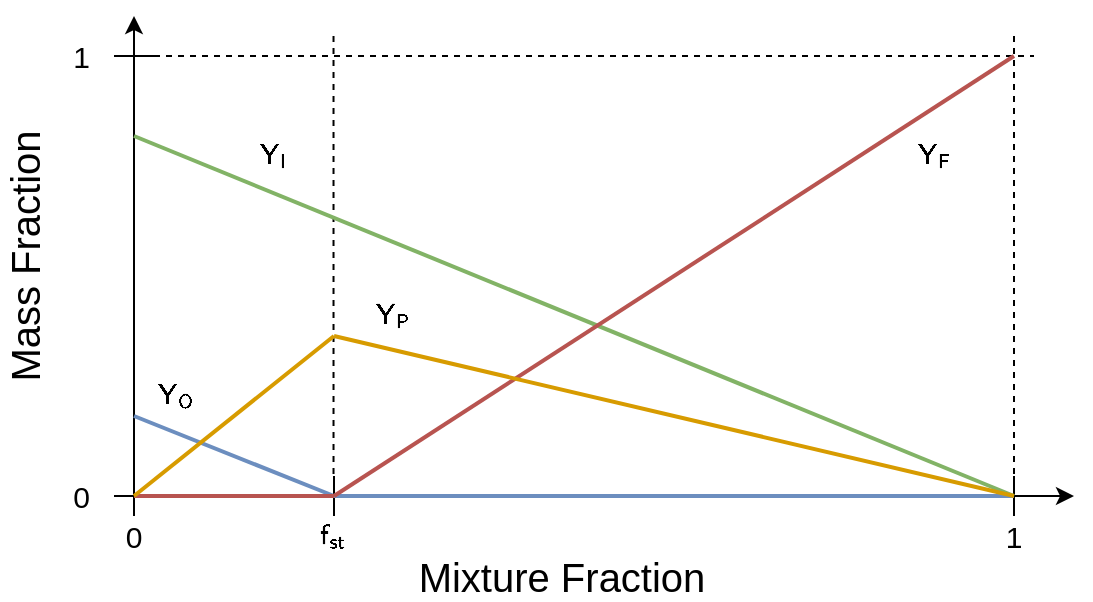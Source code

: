 <mxfile version="14.6.13" type="device"><diagram id="orqeq4ILJBw_RsnLSMlE" name="Page-1"><mxGraphModel dx="679" dy="431" grid="1" gridSize="10" guides="1" tooltips="1" connect="1" arrows="1" fold="1" page="1" pageScale="1" pageWidth="827" pageHeight="1169" math="1" shadow="0"><root><mxCell id="0"/><mxCell id="1" parent="0"/><mxCell id="tvLpAoHAf9bMOqzPL_QO-1" value="" style="endArrow=classic;html=1;" edge="1" parent="1"><mxGeometry width="50" height="50" relative="1" as="geometry"><mxPoint x="200" y="490" as="sourcePoint"/><mxPoint x="200" y="240" as="targetPoint"/></mxGeometry></mxCell><mxCell id="tvLpAoHAf9bMOqzPL_QO-2" value="" style="endArrow=classic;html=1;" edge="1" parent="1"><mxGeometry width="50" height="50" relative="1" as="geometry"><mxPoint x="190" y="480" as="sourcePoint"/><mxPoint x="670" y="480" as="targetPoint"/></mxGeometry></mxCell><mxCell id="tvLpAoHAf9bMOqzPL_QO-3" value="Mass Fraction" style="text;html=1;strokeColor=none;fillColor=none;align=center;verticalAlign=middle;whiteSpace=wrap;rounded=0;fontSize=20;rotation=270;" vertex="1" parent="1"><mxGeometry x="60" y="350" width="170" height="20" as="geometry"/></mxCell><mxCell id="tvLpAoHAf9bMOqzPL_QO-4" value="Mixture Fraction" style="text;html=1;strokeColor=none;fillColor=none;align=center;verticalAlign=middle;whiteSpace=wrap;rounded=0;fontSize=20;rotation=0;" vertex="1" parent="1"><mxGeometry x="329" y="510" width="170" height="20" as="geometry"/></mxCell><mxCell id="tvLpAoHAf9bMOqzPL_QO-5" value="" style="endArrow=none;html=1;fontSize=20;" edge="1" parent="1"><mxGeometry width="50" height="50" relative="1" as="geometry"><mxPoint x="640" y="490" as="sourcePoint"/><mxPoint x="640" y="470" as="targetPoint"/></mxGeometry></mxCell><mxCell id="tvLpAoHAf9bMOqzPL_QO-6" value="" style="endArrow=none;html=1;fontSize=20;" edge="1" parent="1"><mxGeometry width="50" height="50" relative="1" as="geometry"><mxPoint x="210" y="260" as="sourcePoint"/><mxPoint x="190" y="260" as="targetPoint"/></mxGeometry></mxCell><mxCell id="tvLpAoHAf9bMOqzPL_QO-7" value="" style="endArrow=none;dashed=1;html=1;fontSize=20;" edge="1" parent="1"><mxGeometry width="50" height="50" relative="1" as="geometry"><mxPoint x="210" y="260" as="sourcePoint"/><mxPoint x="650" y="260" as="targetPoint"/></mxGeometry></mxCell><mxCell id="tvLpAoHAf9bMOqzPL_QO-8" value="" style="endArrow=none;dashed=1;html=1;fontSize=20;" edge="1" parent="1"><mxGeometry width="50" height="50" relative="1" as="geometry"><mxPoint x="640" y="250" as="sourcePoint"/><mxPoint x="640" y="470" as="targetPoint"/></mxGeometry></mxCell><mxCell id="tvLpAoHAf9bMOqzPL_QO-9" value="0" style="text;html=1;strokeColor=none;fillColor=none;align=right;verticalAlign=middle;whiteSpace=wrap;rounded=0;fontSize=15;" vertex="1" parent="1"><mxGeometry x="160" y="470" width="20" height="20" as="geometry"/></mxCell><mxCell id="tvLpAoHAf9bMOqzPL_QO-10" value="1" style="text;html=1;strokeColor=none;fillColor=none;align=right;verticalAlign=middle;whiteSpace=wrap;rounded=0;fontSize=15;" vertex="1" parent="1"><mxGeometry x="160" y="250" width="20" height="20" as="geometry"/></mxCell><mxCell id="tvLpAoHAf9bMOqzPL_QO-11" value="0" style="text;html=1;strokeColor=none;fillColor=none;align=center;verticalAlign=middle;whiteSpace=wrap;rounded=0;fontSize=15;" vertex="1" parent="1"><mxGeometry x="190" y="490" width="20" height="20" as="geometry"/></mxCell><mxCell id="tvLpAoHAf9bMOqzPL_QO-12" value="1" style="text;html=1;strokeColor=none;fillColor=none;align=center;verticalAlign=middle;whiteSpace=wrap;rounded=0;fontSize=15;" vertex="1" parent="1"><mxGeometry x="630" y="490" width="20" height="20" as="geometry"/></mxCell><mxCell id="tvLpAoHAf9bMOqzPL_QO-13" value="" style="endArrow=none;html=1;fontSize=20;" edge="1" parent="1"><mxGeometry width="50" height="50" relative="1" as="geometry"><mxPoint x="300" y="490" as="sourcePoint"/><mxPoint x="300" y="470" as="targetPoint"/></mxGeometry></mxCell><mxCell id="tvLpAoHAf9bMOqzPL_QO-14" value="\(\sf f_{st}\)" style="text;html=1;strokeColor=none;fillColor=none;align=center;verticalAlign=middle;whiteSpace=wrap;rounded=0;fontSize=12;" vertex="1" parent="1"><mxGeometry x="290" y="490" width="20" height="20" as="geometry"/></mxCell><mxCell id="tvLpAoHAf9bMOqzPL_QO-16" value="" style="endArrow=none;dashed=1;html=1;fontSize=20;" edge="1" parent="1"><mxGeometry width="50" height="50" relative="1" as="geometry"><mxPoint x="299.76" y="250" as="sourcePoint"/><mxPoint x="299.76" y="470" as="targetPoint"/></mxGeometry></mxCell><mxCell id="tvLpAoHAf9bMOqzPL_QO-17" value="" style="endArrow=none;html=1;fontSize=12;fillColor=#dae8fc;strokeColor=#6c8ebf;strokeWidth=2;" edge="1" parent="1"><mxGeometry width="50" height="50" relative="1" as="geometry"><mxPoint x="200" y="440" as="sourcePoint"/><mxPoint x="300" y="480" as="targetPoint"/></mxGeometry></mxCell><mxCell id="tvLpAoHAf9bMOqzPL_QO-18" value="" style="endArrow=none;html=1;fontSize=12;fillColor=#dae8fc;strokeColor=#6c8ebf;strokeWidth=2;" edge="1" parent="1"><mxGeometry width="50" height="50" relative="1" as="geometry"><mxPoint x="300" y="480" as="sourcePoint"/><mxPoint x="640" y="480" as="targetPoint"/></mxGeometry></mxCell><mxCell id="tvLpAoHAf9bMOqzPL_QO-19" value="" style="endArrow=none;html=1;fontSize=12;fillColor=#d5e8d4;strokeColor=#82b366;fontStyle=1;strokeWidth=2;" edge="1" parent="1"><mxGeometry width="50" height="50" relative="1" as="geometry"><mxPoint x="200" y="300" as="sourcePoint"/><mxPoint x="640" y="480" as="targetPoint"/></mxGeometry></mxCell><mxCell id="tvLpAoHAf9bMOqzPL_QO-20" value="" style="endArrow=none;html=1;fontSize=12;fillColor=#f8cecc;strokeColor=#b85450;fontStyle=1;strokeWidth=2;" edge="1" parent="1"><mxGeometry width="50" height="50" relative="1" as="geometry"><mxPoint x="640" y="260" as="sourcePoint"/><mxPoint x="300" y="480" as="targetPoint"/></mxGeometry></mxCell><mxCell id="tvLpAoHAf9bMOqzPL_QO-21" value="" style="endArrow=none;html=1;fontSize=12;fillColor=#f8cecc;strokeColor=#b85450;fontStyle=1;strokeWidth=2;" edge="1" parent="1"><mxGeometry width="50" height="50" relative="1" as="geometry"><mxPoint x="300" y="480" as="sourcePoint"/><mxPoint x="200" y="480" as="targetPoint"/></mxGeometry></mxCell><mxCell id="tvLpAoHAf9bMOqzPL_QO-22" value="" style="endArrow=none;html=1;fontSize=12;fillColor=#ffe6cc;strokeColor=#d79b00;strokeWidth=2;" edge="1" parent="1"><mxGeometry width="50" height="50" relative="1" as="geometry"><mxPoint x="200" y="480" as="sourcePoint"/><mxPoint x="300" y="400" as="targetPoint"/></mxGeometry></mxCell><mxCell id="tvLpAoHAf9bMOqzPL_QO-23" value="" style="endArrow=none;html=1;fontSize=12;fillColor=#ffe6cc;strokeColor=#d79b00;strokeWidth=2;" edge="1" parent="1"><mxGeometry width="50" height="50" relative="1" as="geometry"><mxPoint x="640" y="480" as="sourcePoint"/><mxPoint x="300" y="400" as="targetPoint"/></mxGeometry></mxCell><mxCell id="tvLpAoHAf9bMOqzPL_QO-24" value="\(\sf Y_O\)" style="text;html=1;strokeColor=none;fillColor=none;align=left;verticalAlign=middle;whiteSpace=wrap;rounded=0;fontSize=12;" vertex="1" parent="1"><mxGeometry x="210" y="420" width="40" height="20" as="geometry"/></mxCell><mxCell id="tvLpAoHAf9bMOqzPL_QO-25" value="\(\sf Y_F\)" style="text;html=1;strokeColor=none;fillColor=none;align=center;verticalAlign=middle;whiteSpace=wrap;rounded=0;fontSize=12;" vertex="1" parent="1"><mxGeometry x="580" y="300" width="40" height="20" as="geometry"/></mxCell><mxCell id="tvLpAoHAf9bMOqzPL_QO-26" value="\(\sf Y_P\)" style="text;html=1;strokeColor=none;fillColor=none;align=center;verticalAlign=middle;whiteSpace=wrap;rounded=0;fontSize=12;" vertex="1" parent="1"><mxGeometry x="310" y="380" width="40" height="20" as="geometry"/></mxCell><mxCell id="tvLpAoHAf9bMOqzPL_QO-27" value="\(\sf Y_I\)" style="text;html=1;strokeColor=none;fillColor=none;align=center;verticalAlign=middle;whiteSpace=wrap;rounded=0;fontSize=12;" vertex="1" parent="1"><mxGeometry x="250" y="300" width="40" height="20" as="geometry"/></mxCell></root></mxGraphModel></diagram></mxfile>